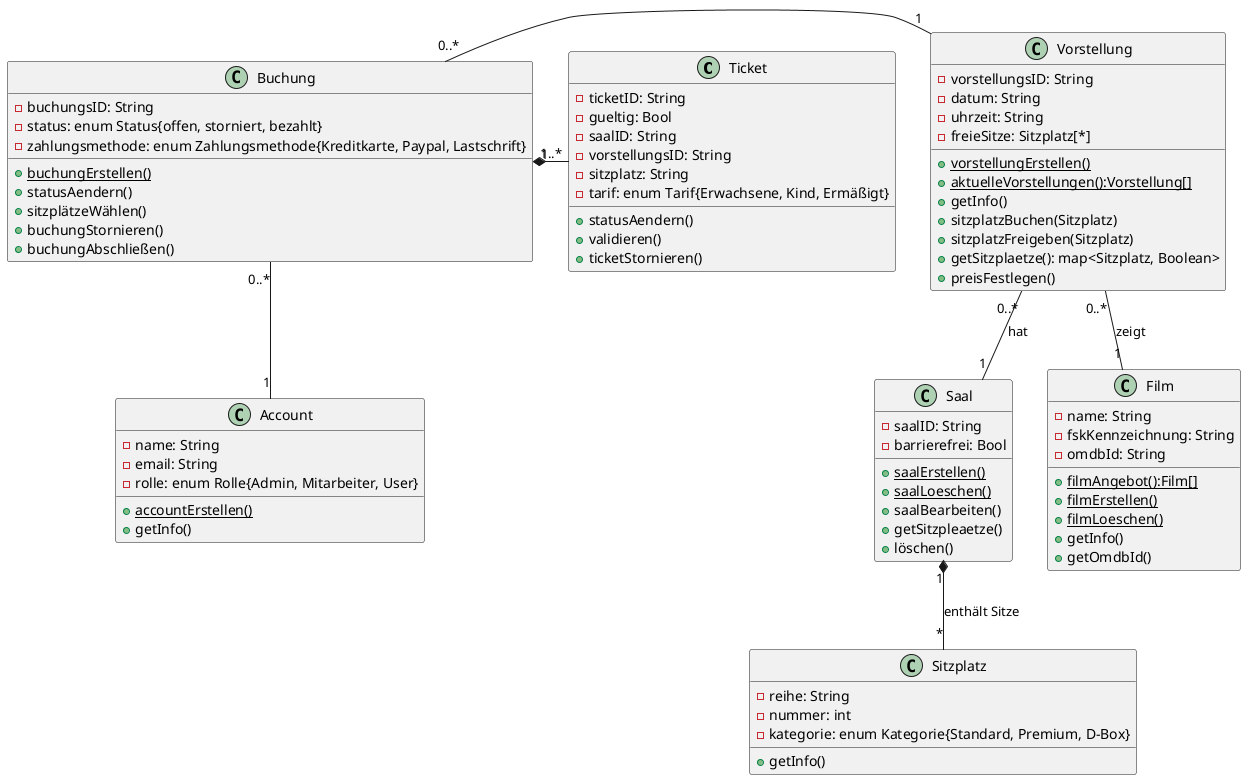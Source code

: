 @startuml "Reservierungssystem"

class Ticket{
    - ticketID: String
    - gueltig: Bool
    - saalID: String
    - vorstellungsID: String
    - sitzplatz: String
    - tarif: enum Tarif{Erwachsene, Kind, Ermäßigt}

    + statusAendern()
    + validieren()
    + ticketStornieren()
}

class Sitzplatz{
    - reihe: String
    - nummer: int
    - kategorie: enum Kategorie{Standard, Premium, D-Box}
    + getInfo()
}

class Saal{
    - saalID: String
    - barrierefrei: Bool

    {static}+ saalErstellen()
    {static}+ saalLoeschen()
    + saalBearbeiten()
    + getSitzpleaetze()
    + löschen()
}

class Film{
    - name: String
    - fskKennzeichnung: String
    - omdbId: String

    {static}+ filmAngebot():Film[]
    {static}+ filmErstellen()
    {static}+ filmLoeschen()
    + getInfo()
    + getOmdbId()
}

class Vorstellung{
    - vorstellungsID: String
    - datum: String
    - uhrzeit: String
    - freieSitze: Sitzplatz[*]

    {static}+ vorstellungErstellen()
    {static}+ aktuelleVorstellungen():Vorstellung[]
    + getInfo()
    + sitzplatzBuchen(Sitzplatz)
    + sitzplatzFreigeben(Sitzplatz)
    + getSitzplaetze(): map<Sitzplatz, Boolean> 
    + preisFestlegen()
}

class Buchung{
    - buchungsID: String
    - status: enum Status{offen, storniert, bezahlt}
    - zahlungsmethode: enum Zahlungsmethode{Kreditkarte, Paypal, Lastschrift}

    {static}+ buchungErstellen()
    + statusAendern()
    + sitzplätzeWählen()
    + buchungStornieren()
    + buchungAbschließen()

}

class Account{
    - name: String
    - email: String
    - rolle: enum Rolle{Admin, Mitarbeiter, User}

    {static}+ accountErstellen()
    + getInfo()
}

Saal "1"*--"*" Sitzplatz: enthält Sitze

Vorstellung "0..*" -- "1" Saal: hat
Vorstellung "0..*" -- "1" Film: zeigt

Buchung "0..*"--"1" Account
Buchung "0..*"-"1" Vorstellung
Buchung "1" *- "1..*" Ticket

@enduml